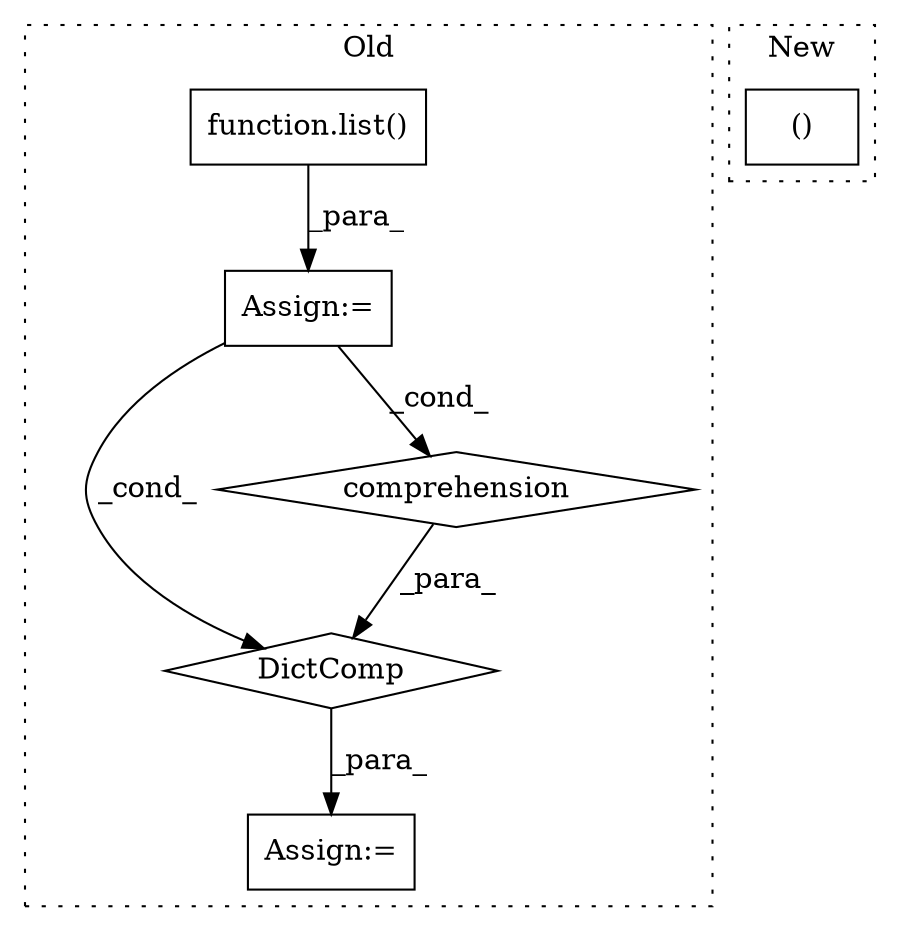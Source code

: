 digraph G {
subgraph cluster0 {
1 [label="DictComp" a="84" s="7723" l="51" shape="diamond"];
3 [label="comprehension" a="45" s="7744" l="3" shape="diamond"];
4 [label="Assign:=" a="68" s="7720" l="3" shape="box"];
5 [label="Assign:=" a="68" s="7606" l="3" shape="box"];
6 [label="function.list()" a="75" s="7610,7679" l="5,1" shape="box"];
label = "Old";
style="dotted";
}
subgraph cluster1 {
2 [label="()" a="54" s="10091" l="10" shape="box"];
label = "New";
style="dotted";
}
1 -> 4 [label="_para_"];
3 -> 1 [label="_para_"];
5 -> 3 [label="_cond_"];
5 -> 1 [label="_cond_"];
6 -> 5 [label="_para_"];
}